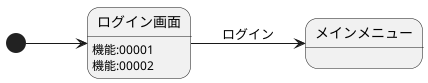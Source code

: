@startuml
skinparam{
  defaultFontName GenShinGothic-P CJK JP Regular
}
left to right direction

[*] --> ログイン画面
ログイン画面--> メインメニュー : ログイン
ログイン画面: 機能:00001
ログイン画面: 機能:00002

@enduml